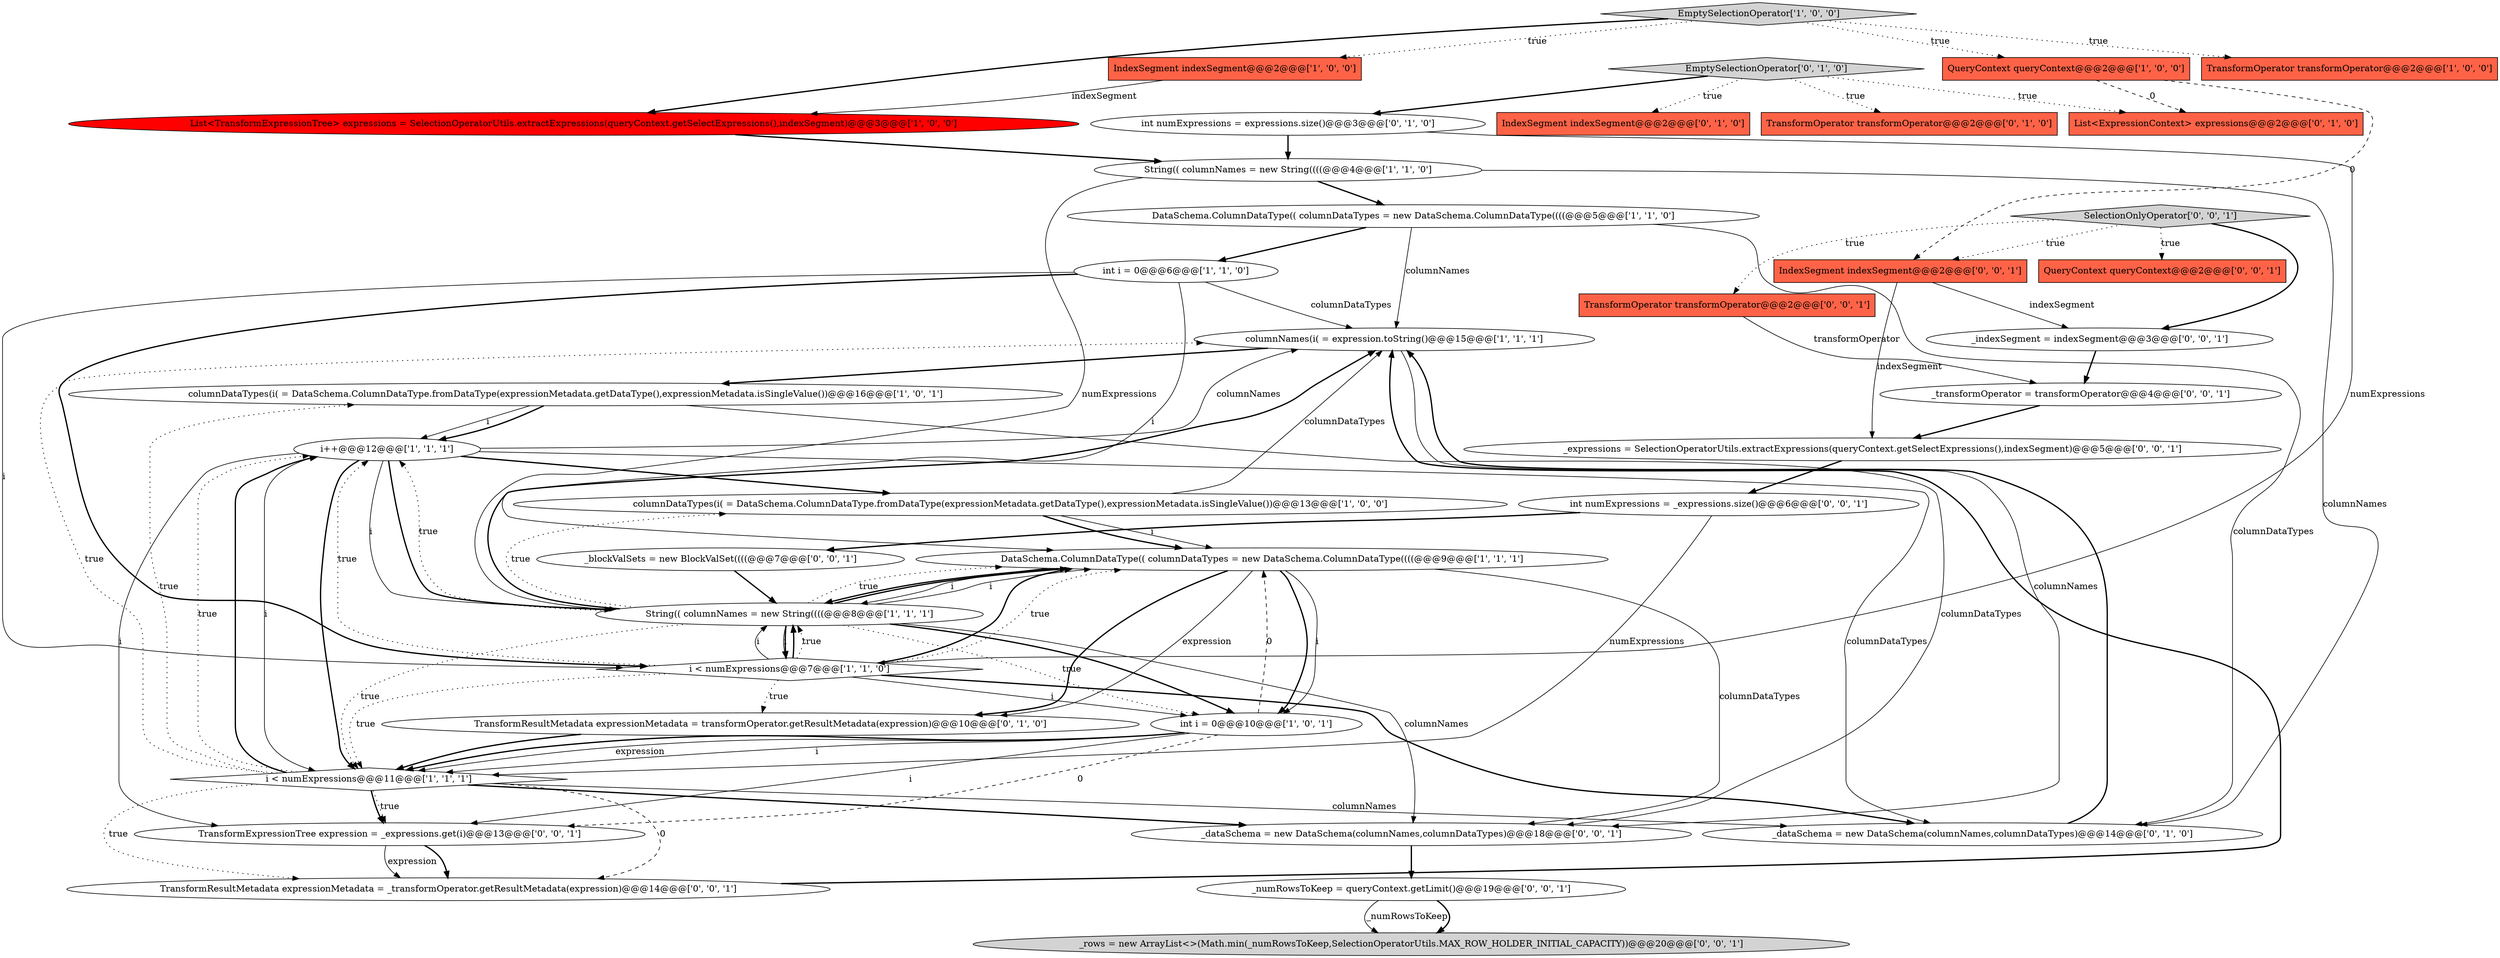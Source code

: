 digraph {
5 [style = filled, label = "DataSchema.ColumnDataType(( columnDataTypes = new DataSchema.ColumnDataType((((@@@5@@@['1', '1', '0']", fillcolor = white, shape = ellipse image = "AAA0AAABBB1BBB"];
31 [style = filled, label = "TransformExpressionTree expression = _expressions.get(i)@@@13@@@['0', '0', '1']", fillcolor = white, shape = ellipse image = "AAA0AAABBB3BBB"];
21 [style = filled, label = "IndexSegment indexSegment@@@2@@@['0', '1', '0']", fillcolor = tomato, shape = box image = "AAA0AAABBB2BBB"];
20 [style = filled, label = "int numExpressions = expressions.size()@@@3@@@['0', '1', '0']", fillcolor = white, shape = ellipse image = "AAA0AAABBB2BBB"];
30 [style = filled, label = "_indexSegment = indexSegment@@@3@@@['0', '0', '1']", fillcolor = white, shape = ellipse image = "AAA0AAABBB3BBB"];
3 [style = filled, label = "EmptySelectionOperator['1', '0', '0']", fillcolor = lightgray, shape = diamond image = "AAA0AAABBB1BBB"];
25 [style = filled, label = "_dataSchema = new DataSchema(columnNames,columnDataTypes)@@@18@@@['0', '0', '1']", fillcolor = white, shape = ellipse image = "AAA0AAABBB3BBB"];
35 [style = filled, label = "TransformResultMetadata expressionMetadata = _transformOperator.getResultMetadata(expression)@@@14@@@['0', '0', '1']", fillcolor = white, shape = ellipse image = "AAA0AAABBB3BBB"];
1 [style = filled, label = "i < numExpressions@@@7@@@['1', '1', '0']", fillcolor = white, shape = diamond image = "AAA0AAABBB1BBB"];
13 [style = filled, label = "i < numExpressions@@@11@@@['1', '1', '1']", fillcolor = white, shape = diamond image = "AAA0AAABBB1BBB"];
8 [style = filled, label = "columnDataTypes(i( = DataSchema.ColumnDataType.fromDataType(expressionMetadata.getDataType(),expressionMetadata.isSingleValue())@@@13@@@['1', '0', '0']", fillcolor = white, shape = ellipse image = "AAA0AAABBB1BBB"];
0 [style = filled, label = "TransformOperator transformOperator@@@2@@@['1', '0', '0']", fillcolor = tomato, shape = box image = "AAA0AAABBB1BBB"];
24 [style = filled, label = "SelectionOnlyOperator['0', '0', '1']", fillcolor = lightgray, shape = diamond image = "AAA0AAABBB3BBB"];
4 [style = filled, label = "i++@@@12@@@['1', '1', '1']", fillcolor = white, shape = ellipse image = "AAA0AAABBB1BBB"];
17 [style = filled, label = "TransformResultMetadata expressionMetadata = transformOperator.getResultMetadata(expression)@@@10@@@['0', '1', '0']", fillcolor = white, shape = ellipse image = "AAA0AAABBB2BBB"];
10 [style = filled, label = "IndexSegment indexSegment@@@2@@@['1', '0', '0']", fillcolor = tomato, shape = box image = "AAA0AAABBB1BBB"];
34 [style = filled, label = "_blockValSets = new BlockValSet((((@@@7@@@['0', '0', '1']", fillcolor = white, shape = ellipse image = "AAA0AAABBB3BBB"];
14 [style = filled, label = "columnDataTypes(i( = DataSchema.ColumnDataType.fromDataType(expressionMetadata.getDataType(),expressionMetadata.isSingleValue())@@@16@@@['1', '0', '1']", fillcolor = white, shape = ellipse image = "AAA0AAABBB1BBB"];
6 [style = filled, label = "int i = 0@@@10@@@['1', '0', '1']", fillcolor = white, shape = ellipse image = "AAA0AAABBB1BBB"];
26 [style = filled, label = "QueryContext queryContext@@@2@@@['0', '0', '1']", fillcolor = tomato, shape = box image = "AAA0AAABBB3BBB"];
37 [style = filled, label = "_rows = new ArrayList<>(Math.min(_numRowsToKeep,SelectionOperatorUtils.MAX_ROW_HOLDER_INITIAL_CAPACITY))@@@20@@@['0', '0', '1']", fillcolor = lightgray, shape = ellipse image = "AAA0AAABBB3BBB"];
27 [style = filled, label = "int numExpressions = _expressions.size()@@@6@@@['0', '0', '1']", fillcolor = white, shape = ellipse image = "AAA0AAABBB3BBB"];
16 [style = filled, label = "columnNames(i( = expression.toString()@@@15@@@['1', '1', '1']", fillcolor = white, shape = ellipse image = "AAA0AAABBB1BBB"];
7 [style = filled, label = "List<TransformExpressionTree> expressions = SelectionOperatorUtils.extractExpressions(queryContext.getSelectExpressions(),indexSegment)@@@3@@@['1', '0', '0']", fillcolor = red, shape = ellipse image = "AAA1AAABBB1BBB"];
9 [style = filled, label = "DataSchema.ColumnDataType(( columnDataTypes = new DataSchema.ColumnDataType((((@@@9@@@['1', '1', '1']", fillcolor = white, shape = ellipse image = "AAA0AAABBB1BBB"];
23 [style = filled, label = "List<ExpressionContext> expressions@@@2@@@['0', '1', '0']", fillcolor = tomato, shape = box image = "AAA1AAABBB2BBB"];
33 [style = filled, label = "IndexSegment indexSegment@@@2@@@['0', '0', '1']", fillcolor = tomato, shape = box image = "AAA0AAABBB3BBB"];
18 [style = filled, label = "TransformOperator transformOperator@@@2@@@['0', '1', '0']", fillcolor = tomato, shape = box image = "AAA0AAABBB2BBB"];
19 [style = filled, label = "EmptySelectionOperator['0', '1', '0']", fillcolor = lightgray, shape = diamond image = "AAA0AAABBB2BBB"];
15 [style = filled, label = "QueryContext queryContext@@@2@@@['1', '0', '0']", fillcolor = tomato, shape = box image = "AAA1AAABBB1BBB"];
28 [style = filled, label = "_numRowsToKeep = queryContext.getLimit()@@@19@@@['0', '0', '1']", fillcolor = white, shape = ellipse image = "AAA0AAABBB3BBB"];
12 [style = filled, label = "String(( columnNames = new String((((@@@8@@@['1', '1', '1']", fillcolor = white, shape = ellipse image = "AAA0AAABBB1BBB"];
29 [style = filled, label = "_expressions = SelectionOperatorUtils.extractExpressions(queryContext.getSelectExpressions(),indexSegment)@@@5@@@['0', '0', '1']", fillcolor = white, shape = ellipse image = "AAA0AAABBB3BBB"];
22 [style = filled, label = "_dataSchema = new DataSchema(columnNames,columnDataTypes)@@@14@@@['0', '1', '0']", fillcolor = white, shape = ellipse image = "AAA0AAABBB2BBB"];
36 [style = filled, label = "_transformOperator = transformOperator@@@4@@@['0', '0', '1']", fillcolor = white, shape = ellipse image = "AAA0AAABBB3BBB"];
2 [style = filled, label = "String(( columnNames = new String((((@@@4@@@['1', '1', '0']", fillcolor = white, shape = ellipse image = "AAA0AAABBB1BBB"];
11 [style = filled, label = "int i = 0@@@6@@@['1', '1', '0']", fillcolor = white, shape = ellipse image = "AAA0AAABBB1BBB"];
32 [style = filled, label = "TransformOperator transformOperator@@@2@@@['0', '0', '1']", fillcolor = tomato, shape = box image = "AAA0AAABBB3BBB"];
28->37 [style = solid, label="_numRowsToKeep"];
5->22 [style = solid, label="columnDataTypes"];
2->12 [style = solid, label="numExpressions"];
12->8 [style = dotted, label="true"];
36->29 [style = bold, label=""];
11->1 [style = solid, label="i"];
11->9 [style = solid, label="i"];
24->33 [style = dotted, label="true"];
30->36 [style = bold, label=""];
4->22 [style = solid, label="columnDataTypes"];
12->9 [style = bold, label=""];
6->13 [style = solid, label="i"];
9->6 [style = bold, label=""];
24->30 [style = bold, label=""];
13->35 [style = dotted, label="true"];
1->13 [style = dotted, label="true"];
13->22 [style = solid, label="columnNames"];
31->35 [style = bold, label=""];
9->6 [style = solid, label="i"];
1->12 [style = dotted, label="true"];
15->33 [style = dashed, label="0"];
3->0 [style = dotted, label="true"];
1->12 [style = bold, label=""];
4->8 [style = bold, label=""];
16->14 [style = bold, label=""];
14->4 [style = solid, label="i"];
13->31 [style = bold, label=""];
9->17 [style = solid, label="expression"];
13->4 [style = dotted, label="true"];
4->12 [style = solid, label="i"];
13->25 [style = bold, label=""];
25->28 [style = bold, label=""];
14->25 [style = solid, label="columnDataTypes"];
28->37 [style = bold, label=""];
19->20 [style = bold, label=""];
6->31 [style = dashed, label="0"];
9->17 [style = bold, label=""];
1->4 [style = dotted, label="true"];
19->21 [style = dotted, label="true"];
12->1 [style = bold, label=""];
6->31 [style = solid, label="i"];
16->25 [style = solid, label="columnNames"];
29->27 [style = bold, label=""];
2->22 [style = solid, label="columnNames"];
3->7 [style = bold, label=""];
12->6 [style = dotted, label="true"];
24->26 [style = dotted, label="true"];
7->2 [style = bold, label=""];
1->12 [style = solid, label="i"];
32->36 [style = solid, label="transformOperator"];
8->16 [style = solid, label="columnDataTypes"];
5->11 [style = bold, label=""];
12->4 [style = dotted, label="true"];
11->16 [style = solid, label="columnDataTypes"];
14->4 [style = bold, label=""];
33->30 [style = solid, label="indexSegment"];
13->16 [style = dotted, label="true"];
24->32 [style = dotted, label="true"];
9->25 [style = solid, label="columnDataTypes"];
1->17 [style = dotted, label="true"];
13->35 [style = dashed, label="0"];
22->16 [style = bold, label=""];
4->13 [style = bold, label=""];
3->10 [style = dotted, label="true"];
19->18 [style = dotted, label="true"];
4->16 [style = solid, label="columnNames"];
31->35 [style = solid, label="expression"];
1->9 [style = bold, label=""];
5->16 [style = solid, label="columnNames"];
10->7 [style = solid, label="indexSegment"];
12->13 [style = dotted, label="true"];
27->34 [style = bold, label=""];
6->13 [style = bold, label=""];
3->15 [style = dotted, label="true"];
1->9 [style = dotted, label="true"];
12->1 [style = solid, label="i"];
4->31 [style = solid, label="i"];
4->12 [style = bold, label=""];
17->13 [style = bold, label=""];
9->12 [style = bold, label=""];
13->14 [style = dotted, label="true"];
2->5 [style = bold, label=""];
33->29 [style = solid, label="indexSegment"];
12->9 [style = solid, label="i"];
15->23 [style = dashed, label="0"];
35->16 [style = bold, label=""];
27->13 [style = solid, label="numExpressions"];
1->6 [style = solid, label="i"];
11->1 [style = bold, label=""];
6->9 [style = dashed, label="0"];
19->23 [style = dotted, label="true"];
12->16 [style = bold, label=""];
34->12 [style = bold, label=""];
8->9 [style = solid, label="i"];
12->6 [style = bold, label=""];
6->13 [style = solid, label="expression"];
4->13 [style = solid, label="i"];
20->2 [style = bold, label=""];
1->22 [style = bold, label=""];
13->31 [style = dotted, label="true"];
8->9 [style = bold, label=""];
12->25 [style = solid, label="columnNames"];
9->12 [style = solid, label="i"];
20->1 [style = solid, label="numExpressions"];
12->9 [style = dotted, label="true"];
13->4 [style = bold, label=""];
}
